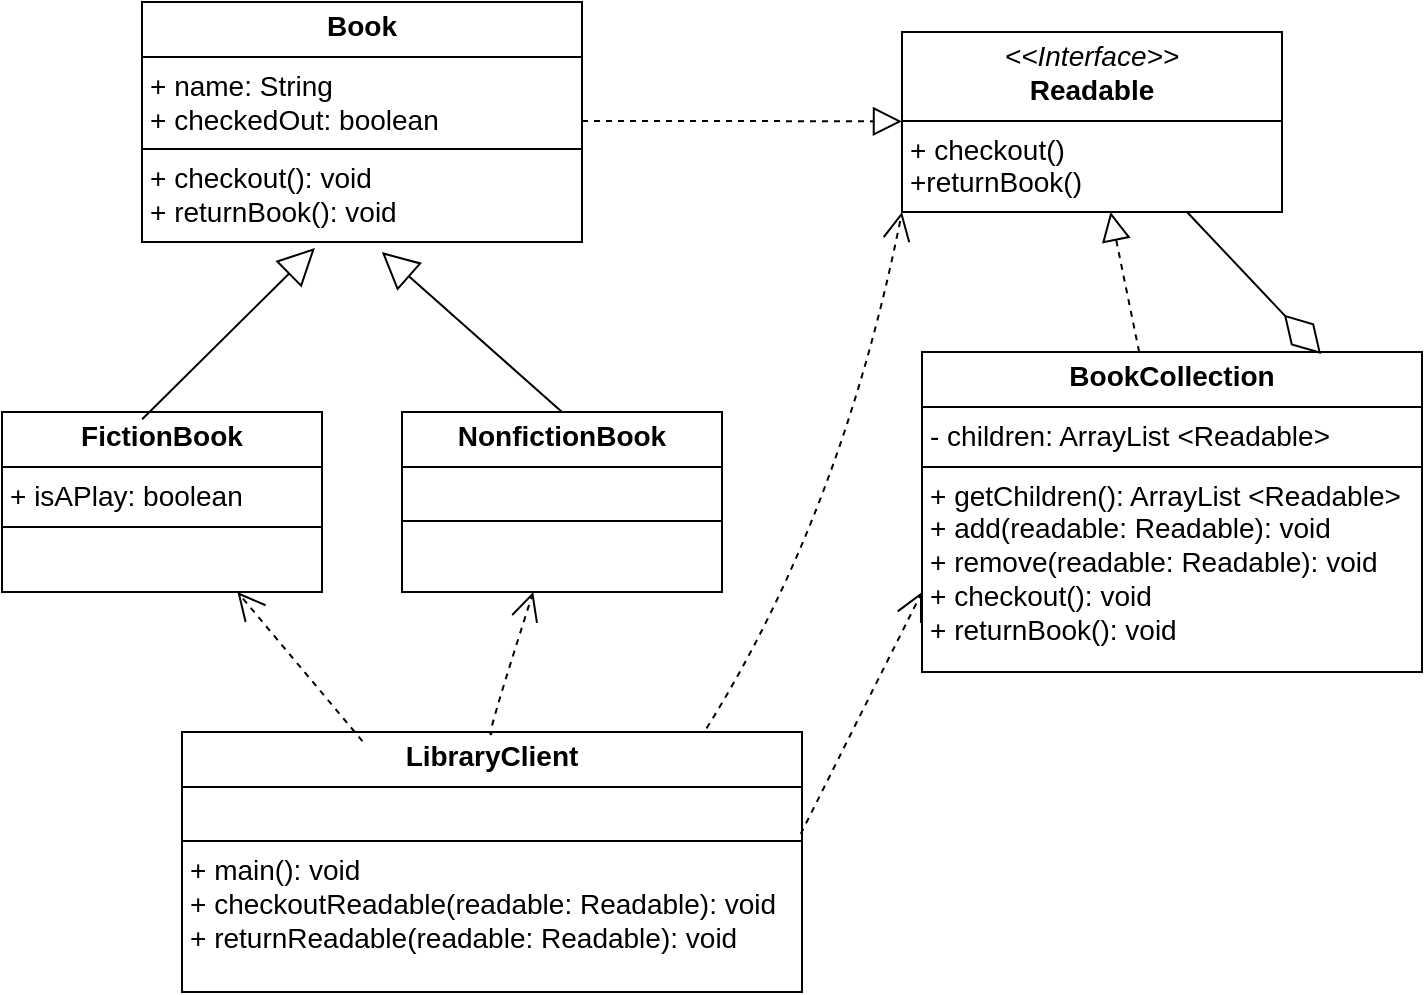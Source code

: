<mxfile version="26.0.10">
  <diagram name="Page-1" id="SM9EhSdEvcRr8oNcqUCe">
    <mxGraphModel dx="1050" dy="515" grid="1" gridSize="10" guides="1" tooltips="1" connect="1" arrows="1" fold="1" page="1" pageScale="1" pageWidth="850" pageHeight="1100" math="0" shadow="0">
      <root>
        <mxCell id="0" />
        <mxCell id="1" parent="0" />
        <mxCell id="EeET8LYFfEdOfyBKb-KO-18" value="&lt;p style=&quot;margin:0px;margin-top:4px;text-align:center;&quot;&gt;&lt;font style=&quot;font-size: 14px;&quot;&gt;&lt;i style=&quot;&quot;&gt;&amp;lt;&amp;lt;Interface&amp;gt;&amp;gt;&lt;/i&gt;&lt;br&gt;&lt;b style=&quot;&quot;&gt;Readable&lt;/b&gt;&lt;/font&gt;&lt;/p&gt;&lt;hr size=&quot;1&quot; style=&quot;border-style:solid;&quot;&gt;&lt;p style=&quot;margin:0px;margin-left:4px;&quot;&gt;&lt;font style=&quot;font-size: 14px;&quot;&gt;+ checkout()&lt;br&gt;&lt;/font&gt;&lt;/p&gt;&lt;p style=&quot;margin:0px;margin-left:4px;&quot;&gt;&lt;font style=&quot;font-size: 14px;&quot;&gt;+returnBook()&lt;/font&gt;&lt;/p&gt;" style="verticalAlign=top;align=left;overflow=fill;html=1;whiteSpace=wrap;" parent="1" vertex="1">
          <mxGeometry x="490" y="40" width="190" height="90" as="geometry" />
        </mxCell>
        <mxCell id="EeET8LYFfEdOfyBKb-KO-19" value="&lt;p style=&quot;margin:0px;margin-top:4px;text-align:center;&quot;&gt;&lt;b&gt;&lt;font style=&quot;font-size: 14px;&quot;&gt;Book&lt;/font&gt;&lt;/b&gt;&lt;/p&gt;&lt;hr size=&quot;1&quot; style=&quot;border-style:solid;&quot;&gt;&lt;p style=&quot;margin:0px;margin-left:4px;&quot;&gt;&lt;font style=&quot;font-size: 14px;&quot;&gt;+ name: String&lt;/font&gt;&lt;/p&gt;&lt;p style=&quot;margin:0px;margin-left:4px;&quot;&gt;&lt;font style=&quot;font-size: 14px;&quot;&gt;+ checkedOut: boolean&lt;/font&gt;&lt;/p&gt;&lt;hr size=&quot;1&quot; style=&quot;border-style:solid;&quot;&gt;&lt;p style=&quot;margin:0px;margin-left:4px;&quot;&gt;&lt;font style=&quot;font-size: 14px;&quot;&gt;+ checkout(): void&lt;/font&gt;&lt;/p&gt;&lt;p style=&quot;margin:0px;margin-left:4px;&quot;&gt;&lt;font style=&quot;font-size: 14px;&quot;&gt;+ returnBook(): void&lt;/font&gt;&lt;/p&gt;" style="verticalAlign=top;align=left;overflow=fill;html=1;whiteSpace=wrap;" parent="1" vertex="1">
          <mxGeometry x="110" y="25" width="220" height="120" as="geometry" />
        </mxCell>
        <mxCell id="EeET8LYFfEdOfyBKb-KO-20" value="" style="endArrow=block;dashed=1;endFill=0;endSize=12;html=1;rounded=0;" parent="1" target="EeET8LYFfEdOfyBKb-KO-18" edge="1">
          <mxGeometry width="160" relative="1" as="geometry">
            <mxPoint x="330" y="84.5" as="sourcePoint" />
            <mxPoint x="490" y="84.5" as="targetPoint" />
            <Array as="points">
              <mxPoint x="410" y="84.5" />
            </Array>
          </mxGeometry>
        </mxCell>
        <mxCell id="EeET8LYFfEdOfyBKb-KO-21" value="&lt;p style=&quot;margin:0px;margin-top:4px;text-align:center;&quot;&gt;&lt;b&gt;&lt;font style=&quot;font-size: 14px;&quot;&gt;BookCollection&lt;/font&gt;&lt;/b&gt;&lt;/p&gt;&lt;hr size=&quot;1&quot; style=&quot;border-style:solid;&quot;&gt;&lt;p style=&quot;margin:0px;margin-left:4px;&quot;&gt;&lt;font style=&quot;font-size: 14px;&quot;&gt;- children: ArrayList &amp;lt;Readable&amp;gt;&lt;/font&gt;&lt;/p&gt;&lt;hr size=&quot;1&quot; style=&quot;border-style:solid;&quot;&gt;&lt;p style=&quot;margin:0px;margin-left:4px;&quot;&gt;&lt;font style=&quot;font-size: 14px;&quot;&gt;+ getChildren(): ArrayList &amp;lt;Readable&amp;gt;&lt;/font&gt;&lt;/p&gt;&lt;p style=&quot;margin:0px;margin-left:4px;&quot;&gt;&lt;font style=&quot;font-size: 14px;&quot;&gt;+ add(readable: Readable): void&lt;/font&gt;&lt;/p&gt;&lt;p style=&quot;margin:0px;margin-left:4px;&quot;&gt;&lt;font style=&quot;font-size: 14px;&quot;&gt;+ remove(&lt;/font&gt;&lt;span style=&quot;font-size: 14px; background-color: transparent; color: light-dark(rgb(0, 0, 0), rgb(255, 255, 255));&quot;&gt;readable: Readable&lt;/span&gt;&lt;span style=&quot;font-size: 14px; background-color: transparent; color: light-dark(rgb(0, 0, 0), rgb(255, 255, 255));&quot;&gt;): void&lt;/span&gt;&lt;/p&gt;&lt;p style=&quot;margin: 0px 0px 0px 4px;&quot;&gt;&lt;font style=&quot;font-size: 14px;&quot;&gt;+ checkout(): void&lt;/font&gt;&lt;/p&gt;&lt;p style=&quot;margin: 0px 0px 0px 4px;&quot;&gt;&lt;font style=&quot;font-size: 14px;&quot;&gt;+ returnBook(): void&lt;/font&gt;&lt;/p&gt;" style="verticalAlign=top;align=left;overflow=fill;html=1;whiteSpace=wrap;" parent="1" vertex="1">
          <mxGeometry x="500" y="200" width="250" height="160" as="geometry" />
        </mxCell>
        <mxCell id="BzNIHcZv_BIiGLGJb4ww-1" value="" style="endArrow=block;dashed=1;endFill=0;endSize=12;html=1;rounded=0;" parent="1" source="EeET8LYFfEdOfyBKb-KO-21" target="EeET8LYFfEdOfyBKb-KO-18" edge="1">
          <mxGeometry width="160" relative="1" as="geometry">
            <mxPoint x="505" y="160" as="sourcePoint" />
            <mxPoint x="665" y="160" as="targetPoint" />
          </mxGeometry>
        </mxCell>
        <mxCell id="BzNIHcZv_BIiGLGJb4ww-2" value="&lt;p style=&quot;margin:0px;margin-top:4px;text-align:center;&quot;&gt;&lt;b&gt;&lt;font style=&quot;font-size: 14px;&quot;&gt;FictionBook&lt;/font&gt;&lt;/b&gt;&lt;/p&gt;&lt;hr size=&quot;1&quot; style=&quot;border-style:solid;&quot;&gt;&lt;p style=&quot;margin:0px;margin-left:4px;&quot;&gt;&lt;font style=&quot;font-size: 14px;&quot;&gt;+ isAPlay: boolean&lt;/font&gt;&lt;/p&gt;&lt;hr size=&quot;1&quot; style=&quot;border-style:solid;&quot;&gt;&lt;p style=&quot;margin:0px;margin-left:4px;&quot;&gt;&lt;br&gt;&lt;/p&gt;" style="verticalAlign=top;align=left;overflow=fill;html=1;whiteSpace=wrap;" parent="1" vertex="1">
          <mxGeometry x="40" y="230" width="160" height="90" as="geometry" />
        </mxCell>
        <mxCell id="BzNIHcZv_BIiGLGJb4ww-3" value="" style="endArrow=block;endSize=16;endFill=0;html=1;rounded=0;exitX=0.438;exitY=0.04;exitDx=0;exitDy=0;exitPerimeter=0;entryX=0.393;entryY=1.025;entryDx=0;entryDy=0;entryPerimeter=0;" parent="1" source="BzNIHcZv_BIiGLGJb4ww-2" target="EeET8LYFfEdOfyBKb-KO-19" edge="1">
          <mxGeometry width="160" relative="1" as="geometry">
            <mxPoint x="340" y="240" as="sourcePoint" />
            <mxPoint x="500" y="240" as="targetPoint" />
            <Array as="points" />
          </mxGeometry>
        </mxCell>
        <mxCell id="BzNIHcZv_BIiGLGJb4ww-4" value="&lt;p style=&quot;margin:0px;margin-top:4px;text-align:center;&quot;&gt;&lt;b&gt;&lt;font style=&quot;font-size: 14px;&quot;&gt;NonfictionBook&lt;/font&gt;&lt;/b&gt;&lt;/p&gt;&lt;hr size=&quot;1&quot; style=&quot;border-style:solid;&quot;&gt;&lt;p style=&quot;margin:0px;margin-left:4px;&quot;&gt;&lt;br&gt;&lt;/p&gt;&lt;hr size=&quot;1&quot; style=&quot;border-style:solid;&quot;&gt;&lt;p style=&quot;margin:0px;margin-left:4px;&quot;&gt;&lt;br&gt;&lt;/p&gt;" style="verticalAlign=top;align=left;overflow=fill;html=1;whiteSpace=wrap;" parent="1" vertex="1">
          <mxGeometry x="240" y="230" width="160" height="90" as="geometry" />
        </mxCell>
        <mxCell id="BzNIHcZv_BIiGLGJb4ww-5" value="" style="endArrow=block;endSize=16;endFill=0;html=1;rounded=0;exitX=0.5;exitY=0;exitDx=0;exitDy=0;entryX=0.545;entryY=1.042;entryDx=0;entryDy=0;entryPerimeter=0;" parent="1" source="BzNIHcZv_BIiGLGJb4ww-4" target="EeET8LYFfEdOfyBKb-KO-19" edge="1">
          <mxGeometry width="160" relative="1" as="geometry">
            <mxPoint x="340" y="240" as="sourcePoint" />
            <mxPoint x="500" y="240" as="targetPoint" />
          </mxGeometry>
        </mxCell>
        <mxCell id="BzNIHcZv_BIiGLGJb4ww-6" value="&lt;p style=&quot;margin:0px;margin-top:4px;text-align:center;&quot;&gt;&lt;b&gt;&lt;font style=&quot;font-size: 14px;&quot;&gt;LibraryClient&lt;/font&gt;&lt;/b&gt;&lt;/p&gt;&lt;hr size=&quot;1&quot; style=&quot;border-style:solid;&quot;&gt;&lt;p style=&quot;margin:0px;margin-left:4px;&quot;&gt;&lt;br&gt;&lt;/p&gt;&lt;hr size=&quot;1&quot; style=&quot;border-style:solid;&quot;&gt;&lt;p style=&quot;margin:0px;margin-left:4px;&quot;&gt;&lt;font style=&quot;font-size: 14px;&quot;&gt;+ main(): void&lt;/font&gt;&lt;/p&gt;&lt;p style=&quot;margin:0px;margin-left:4px;&quot;&gt;&lt;font style=&quot;font-size: 14px;&quot;&gt;+ checkoutReadable(&lt;/font&gt;&lt;span style=&quot;font-size: 14px; background-color: transparent; color: light-dark(rgb(0, 0, 0), rgb(255, 255, 255));&quot;&gt;readable: Readable&lt;/span&gt;&lt;span style=&quot;font-size: 14px; background-color: transparent; color: light-dark(rgb(0, 0, 0), rgb(255, 255, 255));&quot;&gt;): void&lt;/span&gt;&lt;/p&gt;&lt;p style=&quot;margin:0px;margin-left:4px;&quot;&gt;&lt;font style=&quot;font-size: 14px;&quot;&gt;+ returnReadable(&lt;/font&gt;&lt;span style=&quot;font-size: 14px; background-color: transparent; color: light-dark(rgb(0, 0, 0), rgb(255, 255, 255));&quot;&gt;readable: Readable&lt;/span&gt;&lt;span style=&quot;font-size: 14px; background-color: transparent; color: light-dark(rgb(0, 0, 0), rgb(255, 255, 255));&quot;&gt;): void&lt;/span&gt;&lt;/p&gt;" style="verticalAlign=top;align=left;overflow=fill;html=1;whiteSpace=wrap;" parent="1" vertex="1">
          <mxGeometry x="130" y="390" width="310" height="130" as="geometry" />
        </mxCell>
        <mxCell id="wvitZu-pqw97NTSIsMdr-1" value="" style="endArrow=open;endSize=12;dashed=1;html=1;rounded=0;fontSize=12;curved=1;exitX=0.5;exitY=0;exitDx=0;exitDy=0;" edge="1" parent="1" source="BzNIHcZv_BIiGLGJb4ww-6" target="BzNIHcZv_BIiGLGJb4ww-4">
          <mxGeometry width="160" relative="1" as="geometry">
            <mxPoint x="340" y="270" as="sourcePoint" />
            <mxPoint x="500" y="270" as="targetPoint" />
            <Array as="points">
              <mxPoint x="280" y="400" />
            </Array>
          </mxGeometry>
        </mxCell>
        <mxCell id="wvitZu-pqw97NTSIsMdr-2" value="" style="endArrow=open;endSize=12;dashed=1;html=1;rounded=0;fontSize=12;curved=1;exitX=0.291;exitY=0.035;exitDx=0;exitDy=0;exitPerimeter=0;" edge="1" parent="1" source="BzNIHcZv_BIiGLGJb4ww-6" target="BzNIHcZv_BIiGLGJb4ww-2">
          <mxGeometry width="160" relative="1" as="geometry">
            <mxPoint x="340" y="270" as="sourcePoint" />
            <mxPoint x="500" y="270" as="targetPoint" />
          </mxGeometry>
        </mxCell>
        <mxCell id="wvitZu-pqw97NTSIsMdr-4" value="" style="endArrow=open;endSize=12;dashed=1;html=1;rounded=0;fontSize=12;curved=1;exitX=0.998;exitY=0.392;exitDx=0;exitDy=0;exitPerimeter=0;entryX=0;entryY=0.75;entryDx=0;entryDy=0;" edge="1" parent="1" source="BzNIHcZv_BIiGLGJb4ww-6" target="EeET8LYFfEdOfyBKb-KO-21">
          <mxGeometry width="160" relative="1" as="geometry">
            <mxPoint x="340" y="270" as="sourcePoint" />
            <mxPoint x="500" y="270" as="targetPoint" />
          </mxGeometry>
        </mxCell>
        <mxCell id="wvitZu-pqw97NTSIsMdr-6" value="" style="endArrow=open;endSize=12;dashed=1;html=1;rounded=0;fontSize=12;curved=1;exitX=0.846;exitY=-0.014;exitDx=0;exitDy=0;exitPerimeter=0;entryX=0;entryY=1;entryDx=0;entryDy=0;" edge="1" parent="1" source="BzNIHcZv_BIiGLGJb4ww-6" target="EeET8LYFfEdOfyBKb-KO-18">
          <mxGeometry width="160" relative="1" as="geometry">
            <mxPoint x="350.0" y="391.27" as="sourcePoint" />
            <mxPoint x="655.7" y="1.421e-14" as="targetPoint" />
            <Array as="points">
              <mxPoint x="460" y="280" />
            </Array>
          </mxGeometry>
        </mxCell>
        <mxCell id="wvitZu-pqw97NTSIsMdr-7" value="" style="endArrow=diamondThin;endFill=0;endSize=24;html=1;rounded=0;fontSize=12;curved=1;exitX=0.75;exitY=1;exitDx=0;exitDy=0;entryX=0.798;entryY=0.006;entryDx=0;entryDy=0;entryPerimeter=0;" edge="1" parent="1" source="EeET8LYFfEdOfyBKb-KO-18" target="EeET8LYFfEdOfyBKb-KO-21">
          <mxGeometry width="160" relative="1" as="geometry">
            <mxPoint x="610" y="180" as="sourcePoint" />
            <mxPoint x="770" y="180" as="targetPoint" />
          </mxGeometry>
        </mxCell>
      </root>
    </mxGraphModel>
  </diagram>
</mxfile>

